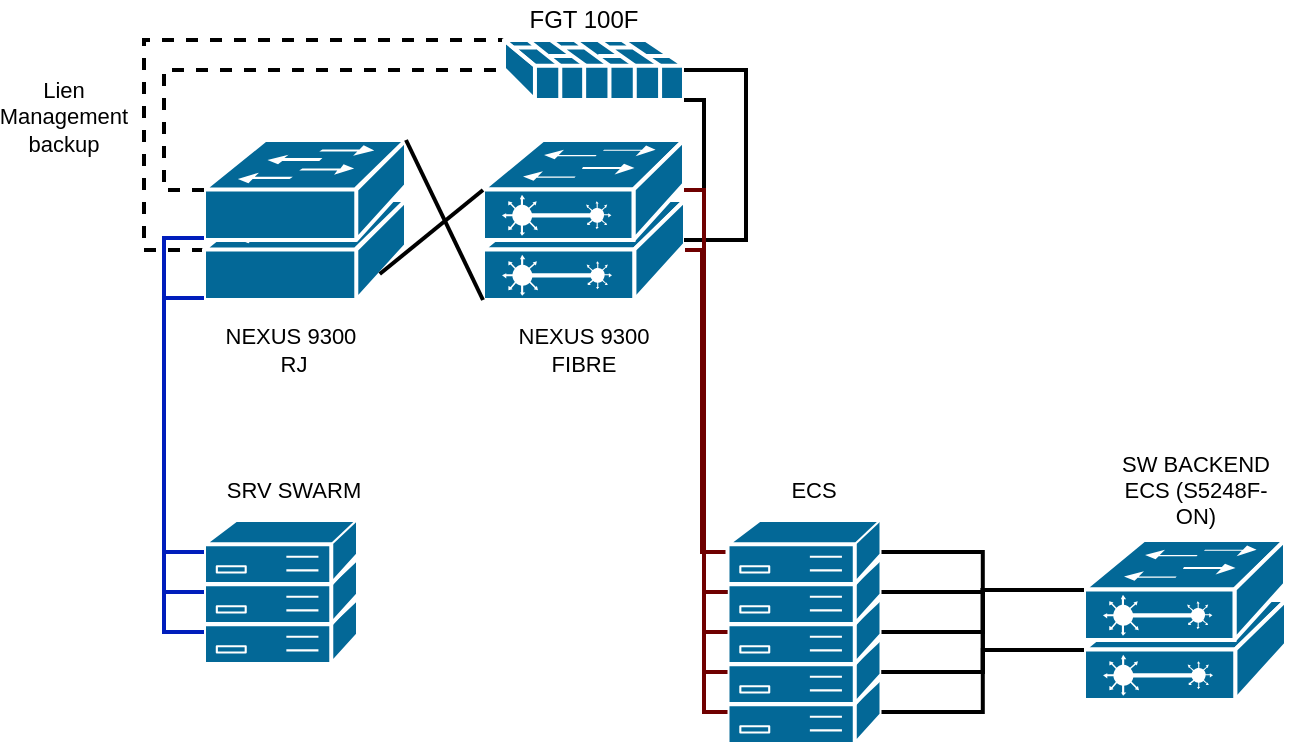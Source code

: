 <mxfile version="28.2.8">
  <diagram name="Page-1" id="IgCo4UZwmXHbuVfaNSs3">
    <mxGraphModel dx="815" dy="429" grid="1" gridSize="10" guides="1" tooltips="1" connect="1" arrows="1" fold="1" page="1" pageScale="1" pageWidth="827" pageHeight="1169" math="0" shadow="0">
      <root>
        <mxCell id="0" />
        <mxCell id="1" parent="0" />
        <mxCell id="qqB9WZ809ZoDSPGzW8jq-26" value="" style="shape=mxgraph.cisco.controllers_and_modules.3174_(desktop)_cluster_controller;sketch=0;html=1;pointerEvents=1;dashed=0;fillColor=#036897;strokeColor=#ffffff;strokeWidth=2;verticalLabelPosition=bottom;verticalAlign=top;align=center;outlineConnect=0;fontFamily=Helvetica;fontSize=11;fontColor=default;labelBackgroundColor=default;" parent="1" vertex="1">
          <mxGeometry x="471.75" y="570" width="77" height="32" as="geometry" />
        </mxCell>
        <mxCell id="qqB9WZ809ZoDSPGzW8jq-27" value="" style="shape=mxgraph.cisco.controllers_and_modules.3174_(desktop)_cluster_controller;sketch=0;html=1;pointerEvents=1;dashed=0;fillColor=#036897;strokeColor=#ffffff;strokeWidth=2;verticalLabelPosition=bottom;verticalAlign=top;align=center;outlineConnect=0;fontFamily=Helvetica;fontSize=11;fontColor=default;labelBackgroundColor=default;" parent="1" vertex="1">
          <mxGeometry x="471.75" y="550" width="77" height="32" as="geometry" />
        </mxCell>
        <mxCell id="qqB9WZ809ZoDSPGzW8jq-5" style="edgeStyle=orthogonalEdgeStyle;shape=connector;rounded=0;orthogonalLoop=1;jettySize=auto;html=1;exitX=0;exitY=0.5;exitDx=0;exitDy=0;exitPerimeter=0;strokeColor=default;strokeWidth=2;align=center;verticalAlign=middle;fontFamily=Helvetica;fontSize=11;fontColor=default;labelBackgroundColor=default;endArrow=none;endFill=0;entryX=1;entryY=0;entryDx=0;entryDy=0;entryPerimeter=0;dashed=1;" parent="1" source="Ye0Dg4Rw3fafRKkHhPYf-3" target="Ye0Dg4Rw3fafRKkHhPYf-1" edge="1">
          <mxGeometry relative="1" as="geometry">
            <mxPoint x="180" y="250" as="targetPoint" />
            <Array as="points">
              <mxPoint x="180" y="355" />
              <mxPoint x="180" y="250" />
            </Array>
          </mxGeometry>
        </mxCell>
        <mxCell id="Ye0Dg4Rw3fafRKkHhPYf-3" value="" style="shape=mxgraph.cisco.switches.workgroup_switch;sketch=0;html=1;pointerEvents=1;dashed=0;fillColor=#036897;strokeColor=#ffffff;strokeWidth=2;verticalLabelPosition=bottom;verticalAlign=top;align=center;outlineConnect=0;" parent="1" vertex="1">
          <mxGeometry x="210" y="330" width="101" height="50" as="geometry" />
        </mxCell>
        <mxCell id="Ye0Dg4Rw3fafRKkHhPYf-5" value="" style="shape=mxgraph.cisco.switches.workgroup_switch;sketch=0;html=1;pointerEvents=1;dashed=0;fillColor=#036897;strokeColor=#ffffff;strokeWidth=2;verticalLabelPosition=bottom;verticalAlign=top;align=center;outlineConnect=0;" parent="1" vertex="1">
          <mxGeometry x="210" y="300" width="101" height="50" as="geometry" />
        </mxCell>
        <mxCell id="Ye0Dg4Rw3fafRKkHhPYf-1" value="" style="shape=mxgraph.cisco.security.firewall;sketch=0;html=1;pointerEvents=1;dashed=0;fillColor=#036897;strokeColor=#ffffff;strokeWidth=2;verticalLabelPosition=bottom;verticalAlign=top;align=center;outlineConnect=0;direction=north;rotation=0;" parent="1" vertex="1">
          <mxGeometry x="360" y="250" width="90" height="30" as="geometry" />
        </mxCell>
        <mxCell id="Ye0Dg4Rw3fafRKkHhPYf-2" value="FGT 100F" style="text;html=1;whiteSpace=wrap;strokeColor=none;fillColor=none;align=center;verticalAlign=middle;rounded=0;" parent="1" vertex="1">
          <mxGeometry x="370" y="230" width="60" height="20" as="geometry" />
        </mxCell>
        <mxCell id="Ye0Dg4Rw3fafRKkHhPYf-4" value="" style="shape=mxgraph.cisco.switches.layer_2_remote_switch;sketch=0;html=1;pointerEvents=1;dashed=0;fillColor=#036897;strokeColor=#ffffff;strokeWidth=2;verticalLabelPosition=bottom;verticalAlign=top;align=center;outlineConnect=0;" parent="1" vertex="1">
          <mxGeometry x="349.5" y="330" width="101" height="50" as="geometry" />
        </mxCell>
        <mxCell id="Ye0Dg4Rw3fafRKkHhPYf-6" value="" style="shape=mxgraph.cisco.switches.layer_2_remote_switch;sketch=0;html=1;pointerEvents=1;dashed=0;fillColor=#036897;strokeColor=#ffffff;strokeWidth=2;verticalLabelPosition=bottom;verticalAlign=top;align=center;outlineConnect=0;" parent="1" vertex="1">
          <mxGeometry x="349.5" y="300" width="100.5" height="50" as="geometry" />
        </mxCell>
        <mxCell id="Ye0Dg4Rw3fafRKkHhPYf-7" style="edgeStyle=orthogonalEdgeStyle;rounded=0;orthogonalLoop=1;jettySize=auto;html=1;exitX=0;exitY=1;exitDx=0;exitDy=0;exitPerimeter=0;strokeWidth=2;endArrow=none;endFill=0;" parent="1" source="Ye0Dg4Rw3fafRKkHhPYf-1" target="Ye0Dg4Rw3fafRKkHhPYf-6" edge="1">
          <mxGeometry relative="1" as="geometry">
            <Array as="points">
              <mxPoint x="460" y="280" />
              <mxPoint x="460" y="325" />
            </Array>
          </mxGeometry>
        </mxCell>
        <mxCell id="Ye0Dg4Rw3fafRKkHhPYf-8" style="edgeStyle=orthogonalEdgeStyle;rounded=0;orthogonalLoop=1;jettySize=auto;html=1;exitX=0.5;exitY=1;exitDx=0;exitDy=0;exitPerimeter=0;strokeWidth=2;endArrow=none;endFill=0;entryX=1;entryY=1;entryDx=0;entryDy=0;entryPerimeter=0;" parent="1" source="Ye0Dg4Rw3fafRKkHhPYf-1" target="Ye0Dg4Rw3fafRKkHhPYf-6" edge="1">
          <mxGeometry relative="1" as="geometry">
            <mxPoint x="480" y="270" as="sourcePoint" />
            <mxPoint x="481" y="315" as="targetPoint" />
            <Array as="points">
              <mxPoint x="481" y="265" />
              <mxPoint x="481" y="350" />
            </Array>
          </mxGeometry>
        </mxCell>
        <mxCell id="Ye0Dg4Rw3fafRKkHhPYf-11" style="shape=connector;rounded=0;orthogonalLoop=1;jettySize=auto;html=1;exitX=1;exitY=0;exitDx=0;exitDy=0;exitPerimeter=0;entryX=0;entryY=1;entryDx=0;entryDy=0;entryPerimeter=0;strokeColor=default;strokeWidth=2;align=center;verticalAlign=middle;fontFamily=Helvetica;fontSize=11;fontColor=default;labelBackgroundColor=default;endArrow=none;endFill=0;" parent="1" source="Ye0Dg4Rw3fafRKkHhPYf-5" target="Ye0Dg4Rw3fafRKkHhPYf-4" edge="1">
          <mxGeometry relative="1" as="geometry" />
        </mxCell>
        <mxCell id="Ye0Dg4Rw3fafRKkHhPYf-12" style="shape=connector;rounded=0;orthogonalLoop=1;jettySize=auto;html=1;exitX=0.87;exitY=0.74;exitDx=0;exitDy=0;exitPerimeter=0;entryX=0;entryY=0.5;entryDx=0;entryDy=0;entryPerimeter=0;strokeColor=default;strokeWidth=2;align=center;verticalAlign=middle;fontFamily=Helvetica;fontSize=11;fontColor=default;labelBackgroundColor=default;endArrow=none;endFill=0;" parent="1" source="Ye0Dg4Rw3fafRKkHhPYf-3" target="Ye0Dg4Rw3fafRKkHhPYf-6" edge="1">
          <mxGeometry relative="1" as="geometry">
            <mxPoint x="311" y="350" as="sourcePoint" />
            <mxPoint x="352" y="405" as="targetPoint" />
          </mxGeometry>
        </mxCell>
        <mxCell id="qqB9WZ809ZoDSPGzW8jq-1" value="NEXUS 9300 FIBRE" style="text;html=1;whiteSpace=wrap;strokeColor=none;fillColor=none;align=center;verticalAlign=middle;rounded=0;fontFamily=Helvetica;fontSize=11;fontColor=default;labelBackgroundColor=default;" parent="1" vertex="1">
          <mxGeometry x="354.62" y="390" width="90.25" height="30" as="geometry" />
        </mxCell>
        <mxCell id="qqB9WZ809ZoDSPGzW8jq-3" value="&lt;div&gt;NEXUS 9300&amp;nbsp;&lt;/div&gt;&lt;div&gt;RJ&lt;/div&gt;" style="text;html=1;whiteSpace=wrap;strokeColor=none;fillColor=none;align=center;verticalAlign=middle;rounded=0;fontFamily=Helvetica;fontSize=11;fontColor=default;labelBackgroundColor=default;" parent="1" vertex="1">
          <mxGeometry x="210" y="390" width="90.25" height="30" as="geometry" />
        </mxCell>
        <mxCell id="qqB9WZ809ZoDSPGzW8jq-4" style="edgeStyle=orthogonalEdgeStyle;shape=connector;rounded=0;orthogonalLoop=1;jettySize=auto;html=1;exitX=0;exitY=0.5;exitDx=0;exitDy=0;exitPerimeter=0;entryX=0.5;entryY=0;entryDx=0;entryDy=0;entryPerimeter=0;strokeColor=default;strokeWidth=2;align=center;verticalAlign=middle;fontFamily=Helvetica;fontSize=11;fontColor=default;labelBackgroundColor=default;endArrow=none;endFill=0;dashed=1;" parent="1" source="Ye0Dg4Rw3fafRKkHhPYf-5" target="Ye0Dg4Rw3fafRKkHhPYf-1" edge="1">
          <mxGeometry relative="1" as="geometry">
            <Array as="points">
              <mxPoint x="190" y="325" />
              <mxPoint x="190" y="265" />
            </Array>
          </mxGeometry>
        </mxCell>
        <mxCell id="qqB9WZ809ZoDSPGzW8jq-6" value="&lt;div&gt;Lien Management backup&lt;/div&gt;&lt;div&gt;&lt;br&gt;&lt;/div&gt;" style="text;html=1;whiteSpace=wrap;strokeColor=none;fillColor=none;align=center;verticalAlign=middle;rounded=0;fontFamily=Helvetica;fontSize=11;fontColor=default;labelBackgroundColor=default;" parent="1" vertex="1">
          <mxGeometry x="110" y="280" width="60" height="30" as="geometry" />
        </mxCell>
        <mxCell id="qqB9WZ809ZoDSPGzW8jq-9" value="" style="shape=mxgraph.cisco.controllers_and_modules.3174_(desktop)_cluster_controller;sketch=0;html=1;pointerEvents=1;dashed=0;fillColor=#036897;strokeColor=#ffffff;strokeWidth=2;verticalLabelPosition=bottom;verticalAlign=top;align=center;outlineConnect=0;fontFamily=Helvetica;fontSize=11;fontColor=default;labelBackgroundColor=default;" parent="1" vertex="1">
          <mxGeometry x="210" y="530" width="77" height="32" as="geometry" />
        </mxCell>
        <mxCell id="qqB9WZ809ZoDSPGzW8jq-10" value="" style="shape=mxgraph.cisco.controllers_and_modules.3174_(desktop)_cluster_controller;sketch=0;html=1;pointerEvents=1;dashed=0;fillColor=#036897;strokeColor=#ffffff;strokeWidth=2;verticalLabelPosition=bottom;verticalAlign=top;align=center;outlineConnect=0;fontFamily=Helvetica;fontSize=11;fontColor=default;labelBackgroundColor=default;" parent="1" vertex="1">
          <mxGeometry x="210" y="510" width="77" height="32" as="geometry" />
        </mxCell>
        <mxCell id="qqB9WZ809ZoDSPGzW8jq-11" value="" style="shape=mxgraph.cisco.controllers_and_modules.3174_(desktop)_cluster_controller;sketch=0;html=1;pointerEvents=1;dashed=0;fillColor=#036897;strokeColor=#ffffff;strokeWidth=2;verticalLabelPosition=bottom;verticalAlign=top;align=center;outlineConnect=0;fontFamily=Helvetica;fontSize=11;fontColor=default;labelBackgroundColor=default;" parent="1" vertex="1">
          <mxGeometry x="210" y="490" width="77" height="32" as="geometry" />
        </mxCell>
        <mxCell id="qqB9WZ809ZoDSPGzW8jq-13" style="edgeStyle=orthogonalEdgeStyle;shape=connector;rounded=0;orthogonalLoop=1;jettySize=auto;html=1;exitX=0;exitY=0.5;exitDx=0;exitDy=0;exitPerimeter=0;entryX=0;entryY=0.98;entryDx=0;entryDy=0;entryPerimeter=0;strokeColor=#001DBC;strokeWidth=2;align=center;verticalAlign=middle;fontFamily=Helvetica;fontSize=11;fontColor=default;labelBackgroundColor=default;endArrow=none;endFill=0;fillColor=#0050ef;" parent="1" source="qqB9WZ809ZoDSPGzW8jq-11" target="Ye0Dg4Rw3fafRKkHhPYf-3" edge="1">
          <mxGeometry relative="1" as="geometry">
            <Array as="points">
              <mxPoint x="190" y="506" />
              <mxPoint x="190" y="379" />
            </Array>
          </mxGeometry>
        </mxCell>
        <mxCell id="qqB9WZ809ZoDSPGzW8jq-14" style="edgeStyle=orthogonalEdgeStyle;shape=connector;rounded=0;orthogonalLoop=1;jettySize=auto;html=1;exitX=0;exitY=0.5;exitDx=0;exitDy=0;exitPerimeter=0;entryX=0;entryY=0.98;entryDx=0;entryDy=0;entryPerimeter=0;strokeColor=#001DBC;strokeWidth=2;align=center;verticalAlign=middle;fontFamily=Helvetica;fontSize=11;fontColor=default;labelBackgroundColor=default;endArrow=none;endFill=0;fillColor=#0050ef;" parent="1" source="qqB9WZ809ZoDSPGzW8jq-10" target="Ye0Dg4Rw3fafRKkHhPYf-3" edge="1">
          <mxGeometry relative="1" as="geometry">
            <Array as="points">
              <mxPoint x="190" y="526" />
              <mxPoint x="190" y="379" />
            </Array>
          </mxGeometry>
        </mxCell>
        <mxCell id="qqB9WZ809ZoDSPGzW8jq-15" style="edgeStyle=orthogonalEdgeStyle;shape=connector;rounded=0;orthogonalLoop=1;jettySize=auto;html=1;exitX=0;exitY=0.98;exitDx=0;exitDy=0;exitPerimeter=0;entryX=0;entryY=0.5;entryDx=0;entryDy=0;entryPerimeter=0;strokeColor=#001DBC;strokeWidth=2;align=center;verticalAlign=middle;fontFamily=Helvetica;fontSize=11;fontColor=default;labelBackgroundColor=default;endArrow=none;endFill=0;fillColor=#0050ef;" parent="1" source="Ye0Dg4Rw3fafRKkHhPYf-3" target="qqB9WZ809ZoDSPGzW8jq-9" edge="1">
          <mxGeometry relative="1" as="geometry">
            <mxPoint x="220" y="677" as="sourcePoint" />
            <mxPoint x="220" y="530" as="targetPoint" />
            <Array as="points">
              <mxPoint x="190" y="379" />
              <mxPoint x="190" y="546" />
            </Array>
          </mxGeometry>
        </mxCell>
        <mxCell id="qqB9WZ809ZoDSPGzW8jq-16" style="edgeStyle=orthogonalEdgeStyle;shape=connector;rounded=0;orthogonalLoop=1;jettySize=auto;html=1;exitX=0;exitY=0.5;exitDx=0;exitDy=0;exitPerimeter=0;entryX=0;entryY=0.98;entryDx=0;entryDy=0;entryPerimeter=0;strokeColor=#001DBC;strokeWidth=2;align=center;verticalAlign=middle;fontFamily=Helvetica;fontSize=11;fontColor=default;labelBackgroundColor=default;endArrow=none;endFill=0;fillColor=#0050ef;" parent="1" source="qqB9WZ809ZoDSPGzW8jq-9" target="Ye0Dg4Rw3fafRKkHhPYf-5" edge="1">
          <mxGeometry relative="1" as="geometry">
            <Array as="points">
              <mxPoint x="190" y="546" />
              <mxPoint x="190" y="349" />
            </Array>
          </mxGeometry>
        </mxCell>
        <mxCell id="qqB9WZ809ZoDSPGzW8jq-17" value="&lt;div&gt;SRV SWARM&lt;/div&gt;" style="text;html=1;whiteSpace=wrap;strokeColor=none;fillColor=none;align=center;verticalAlign=middle;rounded=0;fontFamily=Helvetica;fontSize=11;fontColor=default;labelBackgroundColor=default;" parent="1" vertex="1">
          <mxGeometry x="210" y="460" width="90.25" height="30" as="geometry" />
        </mxCell>
        <mxCell id="qqB9WZ809ZoDSPGzW8jq-39" style="edgeStyle=orthogonalEdgeStyle;shape=connector;rounded=0;orthogonalLoop=1;jettySize=auto;html=1;exitX=0;exitY=0.5;exitDx=0;exitDy=0;exitPerimeter=0;strokeColor=#6F0000;strokeWidth=2;align=center;verticalAlign=middle;fontFamily=Helvetica;fontSize=11;fontColor=default;labelBackgroundColor=default;endArrow=none;endFill=0;entryX=1;entryY=0.5;entryDx=0;entryDy=0;entryPerimeter=0;fillColor=#a20025;" parent="1" source="qqB9WZ809ZoDSPGzW8jq-27" target="Ye0Dg4Rw3fafRKkHhPYf-4" edge="1">
          <mxGeometry relative="1" as="geometry">
            <mxPoint x="450" y="360" as="targetPoint" />
            <Array as="points">
              <mxPoint x="460" y="566" />
              <mxPoint x="460" y="355" />
            </Array>
          </mxGeometry>
        </mxCell>
        <mxCell id="qqB9WZ809ZoDSPGzW8jq-20" value="" style="shape=mxgraph.cisco.controllers_and_modules.3174_(desktop)_cluster_controller;sketch=0;html=1;pointerEvents=1;dashed=0;fillColor=#036897;strokeColor=#ffffff;strokeWidth=2;verticalLabelPosition=bottom;verticalAlign=top;align=center;outlineConnect=0;fontFamily=Helvetica;fontSize=11;fontColor=default;labelBackgroundColor=default;" parent="1" vertex="1">
          <mxGeometry x="471.75" y="530" width="77" height="32" as="geometry" />
        </mxCell>
        <mxCell id="qqB9WZ809ZoDSPGzW8jq-21" value="" style="shape=mxgraph.cisco.controllers_and_modules.3174_(desktop)_cluster_controller;sketch=0;html=1;pointerEvents=1;dashed=0;fillColor=#036897;strokeColor=#ffffff;strokeWidth=2;verticalLabelPosition=bottom;verticalAlign=top;align=center;outlineConnect=0;fontFamily=Helvetica;fontSize=11;fontColor=default;labelBackgroundColor=default;" parent="1" vertex="1">
          <mxGeometry x="471.75" y="510" width="77" height="32" as="geometry" />
        </mxCell>
        <mxCell id="qqB9WZ809ZoDSPGzW8jq-29" style="edgeStyle=orthogonalEdgeStyle;shape=connector;rounded=0;orthogonalLoop=1;jettySize=auto;html=1;exitX=1;exitY=0.5;exitDx=0;exitDy=0;exitPerimeter=0;strokeWidth=2;align=center;verticalAlign=middle;fontFamily=Helvetica;fontSize=11;fontColor=default;labelBackgroundColor=default;endArrow=none;endFill=0;fillColor=#a20025;strokeColor=#6F0000;" parent="1" source="qqB9WZ809ZoDSPGzW8jq-22" target="Ye0Dg4Rw3fafRKkHhPYf-4" edge="1">
          <mxGeometry relative="1" as="geometry">
            <Array as="points">
              <mxPoint x="459" y="506" />
              <mxPoint x="459" y="355" />
            </Array>
          </mxGeometry>
        </mxCell>
        <mxCell id="qqB9WZ809ZoDSPGzW8jq-22" value="" style="shape=mxgraph.cisco.controllers_and_modules.3174_(desktop)_cluster_controller;sketch=0;html=1;pointerEvents=1;dashed=0;fillColor=#036897;strokeColor=#ffffff;strokeWidth=2;verticalLabelPosition=bottom;verticalAlign=top;align=center;outlineConnect=0;fontFamily=Helvetica;fontSize=11;fontColor=default;labelBackgroundColor=default;" parent="1" vertex="1">
          <mxGeometry x="471.75" y="490" width="77" height="32" as="geometry" />
        </mxCell>
        <mxCell id="qqB9WZ809ZoDSPGzW8jq-28" value="ECS" style="text;html=1;whiteSpace=wrap;strokeColor=none;fillColor=none;align=center;verticalAlign=middle;rounded=0;fontFamily=Helvetica;fontSize=11;fontColor=default;labelBackgroundColor=default;" parent="1" vertex="1">
          <mxGeometry x="470" y="460" width="90.25" height="30" as="geometry" />
        </mxCell>
        <mxCell id="qqB9WZ809ZoDSPGzW8jq-37" style="edgeStyle=orthogonalEdgeStyle;shape=connector;rounded=0;orthogonalLoop=1;jettySize=auto;html=1;exitX=0;exitY=0.5;exitDx=0;exitDy=0;exitPerimeter=0;entryX=1;entryY=0.5;entryDx=0;entryDy=0;entryPerimeter=0;strokeColor=default;strokeWidth=2;align=center;verticalAlign=middle;fontFamily=Helvetica;fontSize=11;fontColor=default;labelBackgroundColor=default;endArrow=none;endFill=0;" parent="1" source="qqB9WZ809ZoDSPGzW8jq-21" target="Ye0Dg4Rw3fafRKkHhPYf-4" edge="1">
          <mxGeometry relative="1" as="geometry">
            <Array as="points">
              <mxPoint x="460" y="526" />
              <mxPoint x="460" y="355" />
            </Array>
          </mxGeometry>
        </mxCell>
        <mxCell id="qqB9WZ809ZoDSPGzW8jq-38" style="edgeStyle=orthogonalEdgeStyle;shape=connector;rounded=0;orthogonalLoop=1;jettySize=auto;html=1;exitX=0;exitY=0.5;exitDx=0;exitDy=0;exitPerimeter=0;entryX=1;entryY=0.5;entryDx=0;entryDy=0;entryPerimeter=0;strokeColor=#6F0000;strokeWidth=2;align=center;verticalAlign=middle;fontFamily=Helvetica;fontSize=11;fontColor=default;labelBackgroundColor=default;endArrow=none;endFill=0;fillColor=#a20025;" parent="1" source="qqB9WZ809ZoDSPGzW8jq-20" target="Ye0Dg4Rw3fafRKkHhPYf-4" edge="1">
          <mxGeometry relative="1" as="geometry">
            <Array as="points">
              <mxPoint x="460" y="546" />
              <mxPoint x="460" y="355" />
            </Array>
          </mxGeometry>
        </mxCell>
        <mxCell id="qqB9WZ809ZoDSPGzW8jq-40" style="edgeStyle=orthogonalEdgeStyle;shape=connector;rounded=0;orthogonalLoop=1;jettySize=auto;html=1;exitX=0;exitY=0.5;exitDx=0;exitDy=0;exitPerimeter=0;entryX=1;entryY=0.5;entryDx=0;entryDy=0;entryPerimeter=0;strokeColor=#6F0000;strokeWidth=2;align=center;verticalAlign=middle;fontFamily=Helvetica;fontSize=11;fontColor=default;labelBackgroundColor=default;endArrow=none;endFill=0;fillColor=#a20025;" parent="1" source="qqB9WZ809ZoDSPGzW8jq-26" target="Ye0Dg4Rw3fafRKkHhPYf-4" edge="1">
          <mxGeometry relative="1" as="geometry">
            <Array as="points">
              <mxPoint x="460" y="586" />
              <mxPoint x="460" y="355" />
            </Array>
          </mxGeometry>
        </mxCell>
        <mxCell id="qqB9WZ809ZoDSPGzW8jq-41" style="edgeStyle=orthogonalEdgeStyle;shape=connector;rounded=0;orthogonalLoop=1;jettySize=auto;html=1;exitX=0;exitY=0.5;exitDx=0;exitDy=0;exitPerimeter=0;entryX=1;entryY=0.5;entryDx=0;entryDy=0;entryPerimeter=0;strokeColor=#6F0000;strokeWidth=2;align=center;verticalAlign=middle;fontFamily=Helvetica;fontSize=11;fontColor=default;labelBackgroundColor=default;endArrow=none;endFill=0;fillColor=#a20025;" parent="1" source="qqB9WZ809ZoDSPGzW8jq-21" target="Ye0Dg4Rw3fafRKkHhPYf-6" edge="1">
          <mxGeometry relative="1" as="geometry">
            <Array as="points">
              <mxPoint x="460" y="526" />
              <mxPoint x="460" y="325" />
            </Array>
          </mxGeometry>
        </mxCell>
        <mxCell id="qqB9WZ809ZoDSPGzW8jq-42" value="" style="shape=mxgraph.cisco.switches.layer_2_remote_switch;sketch=0;html=1;pointerEvents=1;dashed=0;fillColor=#036897;strokeColor=#ffffff;strokeWidth=2;verticalLabelPosition=bottom;verticalAlign=top;align=center;outlineConnect=0;" parent="1" vertex="1">
          <mxGeometry x="650" y="530" width="101" height="50" as="geometry" />
        </mxCell>
        <mxCell id="qqB9WZ809ZoDSPGzW8jq-43" value="" style="shape=mxgraph.cisco.switches.layer_2_remote_switch;sketch=0;html=1;pointerEvents=1;dashed=0;fillColor=#036897;strokeColor=#ffffff;strokeWidth=2;verticalLabelPosition=bottom;verticalAlign=top;align=center;outlineConnect=0;" parent="1" vertex="1">
          <mxGeometry x="650" y="500" width="100.5" height="50" as="geometry" />
        </mxCell>
        <mxCell id="qqB9WZ809ZoDSPGzW8jq-45" style="edgeStyle=orthogonalEdgeStyle;shape=connector;rounded=0;orthogonalLoop=1;jettySize=auto;html=1;exitX=1;exitY=0.5;exitDx=0;exitDy=0;exitPerimeter=0;entryX=0;entryY=0.5;entryDx=0;entryDy=0;entryPerimeter=0;strokeColor=default;strokeWidth=2;align=center;verticalAlign=middle;fontFamily=Helvetica;fontSize=11;fontColor=default;labelBackgroundColor=default;endArrow=none;endFill=0;" parent="1" source="qqB9WZ809ZoDSPGzW8jq-22" target="qqB9WZ809ZoDSPGzW8jq-43" edge="1">
          <mxGeometry relative="1" as="geometry" />
        </mxCell>
        <mxCell id="qqB9WZ809ZoDSPGzW8jq-46" style="edgeStyle=orthogonalEdgeStyle;shape=connector;rounded=0;orthogonalLoop=1;jettySize=auto;html=1;exitX=1;exitY=0.5;exitDx=0;exitDy=0;exitPerimeter=0;entryX=0;entryY=0.5;entryDx=0;entryDy=0;entryPerimeter=0;strokeColor=default;strokeWidth=2;align=center;verticalAlign=middle;fontFamily=Helvetica;fontSize=11;fontColor=default;labelBackgroundColor=default;endArrow=none;endFill=0;" parent="1" source="qqB9WZ809ZoDSPGzW8jq-21" target="qqB9WZ809ZoDSPGzW8jq-43" edge="1">
          <mxGeometry relative="1" as="geometry" />
        </mxCell>
        <mxCell id="qqB9WZ809ZoDSPGzW8jq-47" style="edgeStyle=orthogonalEdgeStyle;shape=connector;rounded=0;orthogonalLoop=1;jettySize=auto;html=1;exitX=1;exitY=0.5;exitDx=0;exitDy=0;exitPerimeter=0;entryX=0;entryY=0.5;entryDx=0;entryDy=0;entryPerimeter=0;strokeColor=default;strokeWidth=2;align=center;verticalAlign=middle;fontFamily=Helvetica;fontSize=11;fontColor=default;labelBackgroundColor=default;endArrow=none;endFill=0;" parent="1" source="qqB9WZ809ZoDSPGzW8jq-20" target="qqB9WZ809ZoDSPGzW8jq-43" edge="1">
          <mxGeometry relative="1" as="geometry" />
        </mxCell>
        <mxCell id="qqB9WZ809ZoDSPGzW8jq-48" style="edgeStyle=orthogonalEdgeStyle;shape=connector;rounded=0;orthogonalLoop=1;jettySize=auto;html=1;exitX=1;exitY=0.5;exitDx=0;exitDy=0;exitPerimeter=0;entryX=0;entryY=0.5;entryDx=0;entryDy=0;entryPerimeter=0;strokeColor=default;strokeWidth=2;align=center;verticalAlign=middle;fontFamily=Helvetica;fontSize=11;fontColor=default;labelBackgroundColor=default;endArrow=none;endFill=0;" parent="1" source="qqB9WZ809ZoDSPGzW8jq-27" target="qqB9WZ809ZoDSPGzW8jq-43" edge="1">
          <mxGeometry relative="1" as="geometry" />
        </mxCell>
        <mxCell id="qqB9WZ809ZoDSPGzW8jq-49" style="edgeStyle=orthogonalEdgeStyle;shape=connector;rounded=0;orthogonalLoop=1;jettySize=auto;html=1;exitX=1;exitY=0.5;exitDx=0;exitDy=0;exitPerimeter=0;entryX=0;entryY=0.5;entryDx=0;entryDy=0;entryPerimeter=0;strokeColor=default;strokeWidth=2;align=center;verticalAlign=middle;fontFamily=Helvetica;fontSize=11;fontColor=default;labelBackgroundColor=default;endArrow=none;endFill=0;" parent="1" source="qqB9WZ809ZoDSPGzW8jq-26" target="qqB9WZ809ZoDSPGzW8jq-43" edge="1">
          <mxGeometry relative="1" as="geometry" />
        </mxCell>
        <mxCell id="qqB9WZ809ZoDSPGzW8jq-50" style="edgeStyle=orthogonalEdgeStyle;shape=connector;rounded=0;orthogonalLoop=1;jettySize=auto;html=1;exitX=1;exitY=0.5;exitDx=0;exitDy=0;exitPerimeter=0;entryX=0;entryY=0.5;entryDx=0;entryDy=0;entryPerimeter=0;strokeColor=default;strokeWidth=2;align=center;verticalAlign=middle;fontFamily=Helvetica;fontSize=11;fontColor=default;labelBackgroundColor=default;endArrow=none;endFill=0;" parent="1" source="qqB9WZ809ZoDSPGzW8jq-27" target="qqB9WZ809ZoDSPGzW8jq-42" edge="1">
          <mxGeometry relative="1" as="geometry" />
        </mxCell>
        <mxCell id="qqB9WZ809ZoDSPGzW8jq-51" value="SW BACKEND ECS (S5248F-ON)" style="text;html=1;whiteSpace=wrap;strokeColor=none;fillColor=none;align=center;verticalAlign=middle;rounded=0;fontFamily=Helvetica;fontSize=11;fontColor=default;labelBackgroundColor=default;" parent="1" vertex="1">
          <mxGeometry x="660.75" y="460" width="90.25" height="30" as="geometry" />
        </mxCell>
      </root>
    </mxGraphModel>
  </diagram>
</mxfile>
